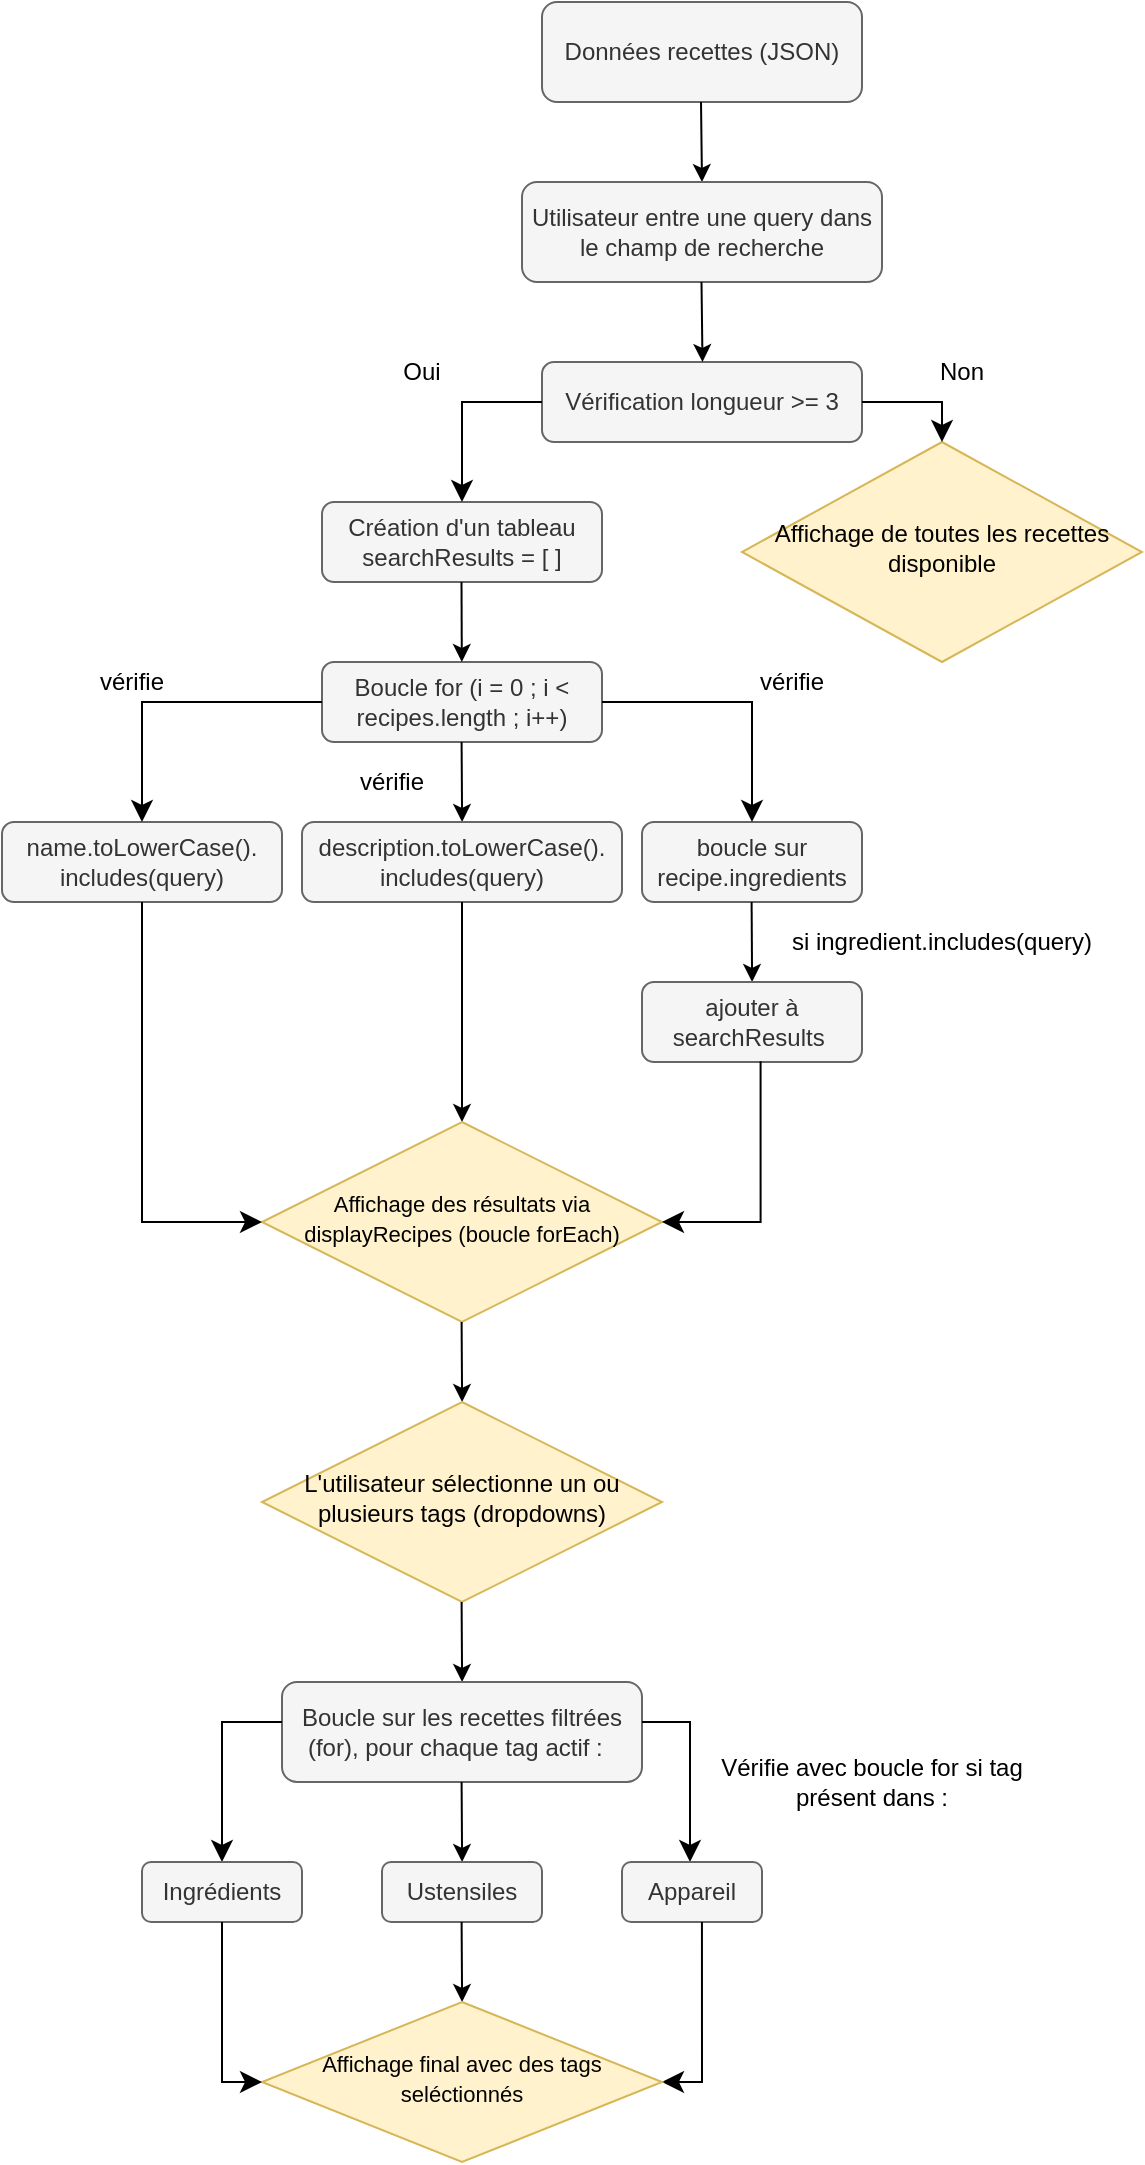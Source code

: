 <mxfile version="27.0.5">
  <diagram id="C5RBs43oDa-KdzZeNtuy" name="Page-1">
    <mxGraphModel dx="953" dy="528" grid="1" gridSize="10" guides="1" tooltips="1" connect="1" arrows="1" fold="1" page="1" pageScale="1" pageWidth="827" pageHeight="1169" math="0" shadow="0">
      <root>
        <mxCell id="WIyWlLk6GJQsqaUBKTNV-0" />
        <mxCell id="WIyWlLk6GJQsqaUBKTNV-1" parent="WIyWlLk6GJQsqaUBKTNV-0" />
        <mxCell id="WIyWlLk6GJQsqaUBKTNV-3" value="Données recettes (JSON)" style="rounded=1;whiteSpace=wrap;html=1;fontSize=12;glass=0;strokeWidth=1;shadow=0;fillColor=#f5f5f5;fontColor=#333333;strokeColor=#666666;" parent="WIyWlLk6GJQsqaUBKTNV-1" vertex="1">
          <mxGeometry x="320" y="20" width="160" height="50" as="geometry" />
        </mxCell>
        <mxCell id="WIyWlLk6GJQsqaUBKTNV-10" value="Affichage de toutes les recettes disponible" style="rhombus;whiteSpace=wrap;html=1;shadow=0;fontFamily=Helvetica;fontSize=12;align=center;strokeWidth=1;spacing=6;spacingTop=-4;fillColor=#fff2cc;strokeColor=#d6b656;" parent="WIyWlLk6GJQsqaUBKTNV-1" vertex="1">
          <mxGeometry x="420" y="240" width="200" height="110" as="geometry" />
        </mxCell>
        <mxCell id="WIyWlLk6GJQsqaUBKTNV-11" value="Création d&#39;un tableau searchResults = [ ]" style="rounded=1;whiteSpace=wrap;html=1;fontSize=12;glass=0;strokeWidth=1;shadow=0;fillColor=#f5f5f5;fontColor=#333333;strokeColor=#666666;" parent="WIyWlLk6GJQsqaUBKTNV-1" vertex="1">
          <mxGeometry x="210" y="270" width="140" height="40" as="geometry" />
        </mxCell>
        <mxCell id="WIyWlLk6GJQsqaUBKTNV-12" value="Vérification longueur &amp;gt;= 3" style="rounded=1;whiteSpace=wrap;html=1;fontSize=12;glass=0;strokeWidth=1;shadow=0;fillColor=#f5f5f5;fontColor=#333333;strokeColor=#666666;" parent="WIyWlLk6GJQsqaUBKTNV-1" vertex="1">
          <mxGeometry x="320" y="200" width="160" height="40" as="geometry" />
        </mxCell>
        <mxCell id="rs6OKuSXB6lRq19mN8mg-0" value="" style="endArrow=classic;html=1;rounded=0;" edge="1" parent="WIyWlLk6GJQsqaUBKTNV-1">
          <mxGeometry width="50" height="50" relative="1" as="geometry">
            <mxPoint x="399.5" y="70" as="sourcePoint" />
            <mxPoint x="400" y="110" as="targetPoint" />
          </mxGeometry>
        </mxCell>
        <mxCell id="rs6OKuSXB6lRq19mN8mg-1" value="Utilisateur entre une query dans le champ de recherche" style="rounded=1;whiteSpace=wrap;html=1;fontSize=12;glass=0;strokeWidth=1;shadow=0;fillColor=#f5f5f5;fontColor=#333333;strokeColor=#666666;" vertex="1" parent="WIyWlLk6GJQsqaUBKTNV-1">
          <mxGeometry x="310" y="110" width="180" height="50" as="geometry" />
        </mxCell>
        <mxCell id="rs6OKuSXB6lRq19mN8mg-2" value="" style="endArrow=classic;html=1;rounded=0;" edge="1" parent="WIyWlLk6GJQsqaUBKTNV-1">
          <mxGeometry width="50" height="50" relative="1" as="geometry">
            <mxPoint x="399.75" y="160" as="sourcePoint" />
            <mxPoint x="400.25" y="200" as="targetPoint" />
          </mxGeometry>
        </mxCell>
        <mxCell id="rs6OKuSXB6lRq19mN8mg-3" value="" style="edgeStyle=segmentEdgeStyle;endArrow=classic;html=1;curved=0;rounded=0;endSize=8;startSize=8;" edge="1" parent="WIyWlLk6GJQsqaUBKTNV-1">
          <mxGeometry width="50" height="50" relative="1" as="geometry">
            <mxPoint x="480" y="220" as="sourcePoint" />
            <mxPoint x="520" y="240" as="targetPoint" />
          </mxGeometry>
        </mxCell>
        <mxCell id="rs6OKuSXB6lRq19mN8mg-4" value="" style="edgeStyle=segmentEdgeStyle;endArrow=classic;html=1;curved=0;rounded=0;endSize=8;startSize=8;" edge="1" parent="WIyWlLk6GJQsqaUBKTNV-1">
          <mxGeometry width="50" height="50" relative="1" as="geometry">
            <mxPoint x="320" y="220" as="sourcePoint" />
            <mxPoint x="280" y="270" as="targetPoint" />
          </mxGeometry>
        </mxCell>
        <mxCell id="rs6OKuSXB6lRq19mN8mg-5" value="Boucle for (i = 0 ; i &amp;lt; recipes.length ; i++)" style="rounded=1;whiteSpace=wrap;html=1;fontSize=12;glass=0;strokeWidth=1;shadow=0;fillColor=#f5f5f5;fontColor=#333333;strokeColor=#666666;" vertex="1" parent="WIyWlLk6GJQsqaUBKTNV-1">
          <mxGeometry x="210" y="350" width="140" height="40" as="geometry" />
        </mxCell>
        <mxCell id="rs6OKuSXB6lRq19mN8mg-6" value="" style="endArrow=classic;html=1;rounded=0;" edge="1" parent="WIyWlLk6GJQsqaUBKTNV-1" target="rs6OKuSXB6lRq19mN8mg-5">
          <mxGeometry width="50" height="50" relative="1" as="geometry">
            <mxPoint x="279.75" y="310" as="sourcePoint" />
            <mxPoint x="280" y="330" as="targetPoint" />
          </mxGeometry>
        </mxCell>
        <mxCell id="rs6OKuSXB6lRq19mN8mg-7" value="" style="endArrow=classic;html=1;rounded=0;" edge="1" parent="WIyWlLk6GJQsqaUBKTNV-1">
          <mxGeometry width="50" height="50" relative="1" as="geometry">
            <mxPoint x="279.8" y="390" as="sourcePoint" />
            <mxPoint x="280.05" y="430" as="targetPoint" />
          </mxGeometry>
        </mxCell>
        <mxCell id="rs6OKuSXB6lRq19mN8mg-8" value="description.toLowerCase().&lt;div&gt;includes(query)&lt;/div&gt;" style="rounded=1;whiteSpace=wrap;html=1;fontSize=12;glass=0;strokeWidth=1;shadow=0;fillColor=#f5f5f5;fontColor=#333333;strokeColor=#666666;" vertex="1" parent="WIyWlLk6GJQsqaUBKTNV-1">
          <mxGeometry x="200" y="430" width="160" height="40" as="geometry" />
        </mxCell>
        <mxCell id="rs6OKuSXB6lRq19mN8mg-9" value="name.toLowerCase().&lt;div&gt;includes(query)&lt;/div&gt;" style="rounded=1;whiteSpace=wrap;html=1;fontSize=12;glass=0;strokeWidth=1;shadow=0;fillColor=#f5f5f5;fontColor=#333333;strokeColor=#666666;" vertex="1" parent="WIyWlLk6GJQsqaUBKTNV-1">
          <mxGeometry x="50" y="430" width="140" height="40" as="geometry" />
        </mxCell>
        <mxCell id="rs6OKuSXB6lRq19mN8mg-10" value="boucle sur recipe.ingredients" style="rounded=1;whiteSpace=wrap;html=1;fontSize=12;glass=0;strokeWidth=1;shadow=0;fillColor=#f5f5f5;fontColor=#333333;strokeColor=#666666;" vertex="1" parent="WIyWlLk6GJQsqaUBKTNV-1">
          <mxGeometry x="370" y="430" width="110" height="40" as="geometry" />
        </mxCell>
        <mxCell id="rs6OKuSXB6lRq19mN8mg-12" value="" style="edgeStyle=segmentEdgeStyle;endArrow=classic;html=1;curved=0;rounded=0;endSize=8;startSize=8;exitX=1;exitY=0.5;exitDx=0;exitDy=0;entryX=0.5;entryY=0;entryDx=0;entryDy=0;" edge="1" parent="WIyWlLk6GJQsqaUBKTNV-1" source="rs6OKuSXB6lRq19mN8mg-5" target="rs6OKuSXB6lRq19mN8mg-10">
          <mxGeometry width="50" height="50" relative="1" as="geometry">
            <mxPoint x="400" y="370" as="sourcePoint" />
            <mxPoint x="440" y="390" as="targetPoint" />
          </mxGeometry>
        </mxCell>
        <mxCell id="rs6OKuSXB6lRq19mN8mg-13" value="" style="edgeStyle=segmentEdgeStyle;endArrow=classic;html=1;curved=0;rounded=0;endSize=8;startSize=8;entryX=0.5;entryY=0;entryDx=0;entryDy=0;exitX=0;exitY=0.5;exitDx=0;exitDy=0;" edge="1" parent="WIyWlLk6GJQsqaUBKTNV-1" source="rs6OKuSXB6lRq19mN8mg-5" target="rs6OKuSXB6lRq19mN8mg-9">
          <mxGeometry width="50" height="50" relative="1" as="geometry">
            <mxPoint x="160" y="370" as="sourcePoint" />
            <mxPoint x="120" y="420" as="targetPoint" />
          </mxGeometry>
        </mxCell>
        <mxCell id="rs6OKuSXB6lRq19mN8mg-15" value="" style="endArrow=classic;html=1;rounded=0;" edge="1" parent="WIyWlLk6GJQsqaUBKTNV-1">
          <mxGeometry width="50" height="50" relative="1" as="geometry">
            <mxPoint x="424.8" y="470" as="sourcePoint" />
            <mxPoint x="425.05" y="510" as="targetPoint" />
          </mxGeometry>
        </mxCell>
        <mxCell id="rs6OKuSXB6lRq19mN8mg-16" value="ajouter à searchResults&amp;nbsp;" style="rounded=1;whiteSpace=wrap;html=1;fontSize=12;glass=0;strokeWidth=1;shadow=0;fillColor=#f5f5f5;fontColor=#333333;strokeColor=#666666;" vertex="1" parent="WIyWlLk6GJQsqaUBKTNV-1">
          <mxGeometry x="370" y="510" width="110" height="40" as="geometry" />
        </mxCell>
        <mxCell id="rs6OKuSXB6lRq19mN8mg-18" value="" style="endArrow=classic;html=1;rounded=0;" edge="1" parent="WIyWlLk6GJQsqaUBKTNV-1">
          <mxGeometry width="50" height="50" relative="1" as="geometry">
            <mxPoint x="280" y="470" as="sourcePoint" />
            <mxPoint x="280" y="580" as="targetPoint" />
          </mxGeometry>
        </mxCell>
        <mxCell id="rs6OKuSXB6lRq19mN8mg-19" value="&lt;font style=&quot;font-size: 11px;&quot;&gt;Affichage des résultats via displayRecipes (boucle forEach)&lt;/font&gt;" style="rhombus;whiteSpace=wrap;html=1;shadow=0;fontFamily=Helvetica;fontSize=12;align=center;strokeWidth=1;spacing=6;spacingTop=-4;fillColor=#fff2cc;strokeColor=#d6b656;" vertex="1" parent="WIyWlLk6GJQsqaUBKTNV-1">
          <mxGeometry x="180" y="580" width="200" height="100" as="geometry" />
        </mxCell>
        <mxCell id="rs6OKuSXB6lRq19mN8mg-23" value="" style="edgeStyle=segmentEdgeStyle;endArrow=classic;html=1;curved=0;rounded=0;endSize=8;startSize=8;exitX=0.5;exitY=1;exitDx=0;exitDy=0;" edge="1" parent="WIyWlLk6GJQsqaUBKTNV-1" source="rs6OKuSXB6lRq19mN8mg-9">
          <mxGeometry width="50" height="50" relative="1" as="geometry">
            <mxPoint x="120" y="480" as="sourcePoint" />
            <mxPoint x="180" y="630" as="targetPoint" />
            <Array as="points">
              <mxPoint x="120" y="630" />
            </Array>
          </mxGeometry>
        </mxCell>
        <mxCell id="rs6OKuSXB6lRq19mN8mg-24" value="" style="edgeStyle=segmentEdgeStyle;endArrow=classic;html=1;curved=0;rounded=0;endSize=8;startSize=8;entryX=1;entryY=0.5;entryDx=0;entryDy=0;exitX=0.539;exitY=0.992;exitDx=0;exitDy=0;exitPerimeter=0;" edge="1" parent="WIyWlLk6GJQsqaUBKTNV-1" source="rs6OKuSXB6lRq19mN8mg-16" target="rs6OKuSXB6lRq19mN8mg-19">
          <mxGeometry width="50" height="50" relative="1" as="geometry">
            <mxPoint x="430" y="580" as="sourcePoint" />
            <mxPoint x="390" y="630" as="targetPoint" />
            <Array as="points">
              <mxPoint x="429" y="630" />
            </Array>
          </mxGeometry>
        </mxCell>
        <mxCell id="rs6OKuSXB6lRq19mN8mg-26" value="" style="endArrow=classic;html=1;rounded=0;" edge="1" parent="WIyWlLk6GJQsqaUBKTNV-1">
          <mxGeometry width="50" height="50" relative="1" as="geometry">
            <mxPoint x="279.8" y="680" as="sourcePoint" />
            <mxPoint x="280.05" y="720" as="targetPoint" />
          </mxGeometry>
        </mxCell>
        <mxCell id="rs6OKuSXB6lRq19mN8mg-28" value="&lt;font&gt;L&#39;utilisateur sélectionne un ou plusieurs tags (dropdowns)&lt;/font&gt;" style="rhombus;whiteSpace=wrap;html=1;shadow=0;fontFamily=Helvetica;fontSize=12;align=center;strokeWidth=1;spacing=6;spacingTop=-4;fillColor=#fff2cc;strokeColor=#d6b656;" vertex="1" parent="WIyWlLk6GJQsqaUBKTNV-1">
          <mxGeometry x="180" y="720" width="200" height="100" as="geometry" />
        </mxCell>
        <mxCell id="rs6OKuSXB6lRq19mN8mg-29" value="" style="endArrow=classic;html=1;rounded=0;" edge="1" parent="WIyWlLk6GJQsqaUBKTNV-1">
          <mxGeometry width="50" height="50" relative="1" as="geometry">
            <mxPoint x="279.8" y="820" as="sourcePoint" />
            <mxPoint x="280.05" y="860" as="targetPoint" />
          </mxGeometry>
        </mxCell>
        <mxCell id="rs6OKuSXB6lRq19mN8mg-30" value="Boucle sur les recettes filtrées (for), pour chaque tag actif :&amp;nbsp;&amp;nbsp;" style="rounded=1;whiteSpace=wrap;html=1;fontSize=12;glass=0;strokeWidth=1;shadow=0;fillColor=#f5f5f5;fontColor=#333333;strokeColor=#666666;" vertex="1" parent="WIyWlLk6GJQsqaUBKTNV-1">
          <mxGeometry x="190" y="860" width="180" height="50" as="geometry" />
        </mxCell>
        <mxCell id="rs6OKuSXB6lRq19mN8mg-31" value="" style="endArrow=classic;html=1;rounded=0;" edge="1" parent="WIyWlLk6GJQsqaUBKTNV-1">
          <mxGeometry width="50" height="50" relative="1" as="geometry">
            <mxPoint x="279.8" y="910" as="sourcePoint" />
            <mxPoint x="280.05" y="950" as="targetPoint" />
          </mxGeometry>
        </mxCell>
        <mxCell id="rs6OKuSXB6lRq19mN8mg-32" value="Ustensiles" style="rounded=1;whiteSpace=wrap;html=1;fontSize=12;glass=0;strokeWidth=1;shadow=0;fillColor=#f5f5f5;fontColor=#333333;strokeColor=#666666;" vertex="1" parent="WIyWlLk6GJQsqaUBKTNV-1">
          <mxGeometry x="240" y="950" width="80" height="30" as="geometry" />
        </mxCell>
        <mxCell id="rs6OKuSXB6lRq19mN8mg-33" value="" style="edgeStyle=segmentEdgeStyle;endArrow=classic;html=1;curved=0;rounded=0;endSize=8;startSize=8;" edge="1" parent="WIyWlLk6GJQsqaUBKTNV-1">
          <mxGeometry width="50" height="50" relative="1" as="geometry">
            <mxPoint x="370" y="880" as="sourcePoint" />
            <mxPoint x="394" y="950" as="targetPoint" />
          </mxGeometry>
        </mxCell>
        <mxCell id="rs6OKuSXB6lRq19mN8mg-34" value="Appareil" style="rounded=1;whiteSpace=wrap;html=1;fontSize=12;glass=0;strokeWidth=1;shadow=0;fillColor=#f5f5f5;fontColor=#333333;strokeColor=#666666;" vertex="1" parent="WIyWlLk6GJQsqaUBKTNV-1">
          <mxGeometry x="360" y="950" width="70" height="30" as="geometry" />
        </mxCell>
        <mxCell id="rs6OKuSXB6lRq19mN8mg-35" value="" style="edgeStyle=segmentEdgeStyle;endArrow=classic;html=1;curved=0;rounded=0;endSize=8;startSize=8;entryX=0.5;entryY=0;entryDx=0;entryDy=0;" edge="1" parent="WIyWlLk6GJQsqaUBKTNV-1" target="rs6OKuSXB6lRq19mN8mg-36">
          <mxGeometry width="50" height="50" relative="1" as="geometry">
            <mxPoint x="190" y="880" as="sourcePoint" />
            <mxPoint x="162.88" y="940" as="targetPoint" />
          </mxGeometry>
        </mxCell>
        <mxCell id="rs6OKuSXB6lRq19mN8mg-36" value="Ingrédients" style="rounded=1;whiteSpace=wrap;html=1;fontSize=12;glass=0;strokeWidth=1;shadow=0;fillColor=#f5f5f5;fontColor=#333333;strokeColor=#666666;" vertex="1" parent="WIyWlLk6GJQsqaUBKTNV-1">
          <mxGeometry x="120" y="950" width="80" height="30" as="geometry" />
        </mxCell>
        <mxCell id="rs6OKuSXB6lRq19mN8mg-37" value="Oui" style="text;html=1;align=center;verticalAlign=middle;whiteSpace=wrap;rounded=0;" vertex="1" parent="WIyWlLk6GJQsqaUBKTNV-1">
          <mxGeometry x="230" y="190" width="60" height="30" as="geometry" />
        </mxCell>
        <mxCell id="rs6OKuSXB6lRq19mN8mg-38" value="Non" style="text;html=1;align=center;verticalAlign=middle;whiteSpace=wrap;rounded=0;" vertex="1" parent="WIyWlLk6GJQsqaUBKTNV-1">
          <mxGeometry x="500" y="190" width="60" height="30" as="geometry" />
        </mxCell>
        <mxCell id="rs6OKuSXB6lRq19mN8mg-39" value="" style="endArrow=classic;html=1;rounded=0;" edge="1" parent="WIyWlLk6GJQsqaUBKTNV-1">
          <mxGeometry width="50" height="50" relative="1" as="geometry">
            <mxPoint x="279.8" y="980" as="sourcePoint" />
            <mxPoint x="280.05" y="1020" as="targetPoint" />
          </mxGeometry>
        </mxCell>
        <mxCell id="rs6OKuSXB6lRq19mN8mg-40" value="" style="edgeStyle=segmentEdgeStyle;endArrow=classic;html=1;curved=0;rounded=0;endSize=8;startSize=8;exitX=0.571;exitY=1;exitDx=0;exitDy=0;exitPerimeter=0;" edge="1" parent="WIyWlLk6GJQsqaUBKTNV-1" source="rs6OKuSXB6lRq19mN8mg-34">
          <mxGeometry width="50" height="50" relative="1" as="geometry">
            <mxPoint x="400" y="1010" as="sourcePoint" />
            <mxPoint x="380" y="1060" as="targetPoint" />
            <Array as="points">
              <mxPoint x="400" y="1060" />
            </Array>
          </mxGeometry>
        </mxCell>
        <mxCell id="rs6OKuSXB6lRq19mN8mg-41" value="&lt;font style=&quot;font-size: 11px;&quot;&gt;Affichage final avec des tags seléctionnés&lt;/font&gt;" style="rhombus;whiteSpace=wrap;html=1;shadow=0;fontFamily=Helvetica;fontSize=12;align=center;strokeWidth=1;spacing=6;spacingTop=-4;fillColor=#fff2cc;strokeColor=#d6b656;" vertex="1" parent="WIyWlLk6GJQsqaUBKTNV-1">
          <mxGeometry x="180" y="1020" width="200" height="80" as="geometry" />
        </mxCell>
        <mxCell id="rs6OKuSXB6lRq19mN8mg-42" value="" style="edgeStyle=segmentEdgeStyle;endArrow=classic;html=1;curved=0;rounded=0;endSize=8;startSize=8;exitX=0.5;exitY=1;exitDx=0;exitDy=0;" edge="1" parent="WIyWlLk6GJQsqaUBKTNV-1" source="rs6OKuSXB6lRq19mN8mg-36">
          <mxGeometry width="50" height="50" relative="1" as="geometry">
            <mxPoint x="160" y="1030" as="sourcePoint" />
            <mxPoint x="180" y="1060" as="targetPoint" />
            <Array as="points">
              <mxPoint x="160" y="1060" />
            </Array>
          </mxGeometry>
        </mxCell>
        <mxCell id="rs6OKuSXB6lRq19mN8mg-43" value="si ingredient.includes(query)" style="text;html=1;align=center;verticalAlign=middle;whiteSpace=wrap;rounded=0;" vertex="1" parent="WIyWlLk6GJQsqaUBKTNV-1">
          <mxGeometry x="435" y="480" width="170" height="20" as="geometry" />
        </mxCell>
        <mxCell id="rs6OKuSXB6lRq19mN8mg-44" value="vérifie" style="text;html=1;align=center;verticalAlign=middle;whiteSpace=wrap;rounded=0;" vertex="1" parent="WIyWlLk6GJQsqaUBKTNV-1">
          <mxGeometry x="90" y="350" width="50" height="20" as="geometry" />
        </mxCell>
        <mxCell id="rs6OKuSXB6lRq19mN8mg-45" value="vérifie" style="text;html=1;align=center;verticalAlign=middle;whiteSpace=wrap;rounded=0;" vertex="1" parent="WIyWlLk6GJQsqaUBKTNV-1">
          <mxGeometry x="220" y="400" width="50" height="20" as="geometry" />
        </mxCell>
        <mxCell id="rs6OKuSXB6lRq19mN8mg-46" value="vérifie" style="text;html=1;align=center;verticalAlign=middle;whiteSpace=wrap;rounded=0;" vertex="1" parent="WIyWlLk6GJQsqaUBKTNV-1">
          <mxGeometry x="420" y="350" width="50" height="20" as="geometry" />
        </mxCell>
        <mxCell id="rs6OKuSXB6lRq19mN8mg-47" value="Vérifie avec boucle for si tag présent dans :" style="text;html=1;align=center;verticalAlign=middle;whiteSpace=wrap;rounded=0;" vertex="1" parent="WIyWlLk6GJQsqaUBKTNV-1">
          <mxGeometry x="400" y="900" width="170" height="20" as="geometry" />
        </mxCell>
      </root>
    </mxGraphModel>
  </diagram>
</mxfile>
